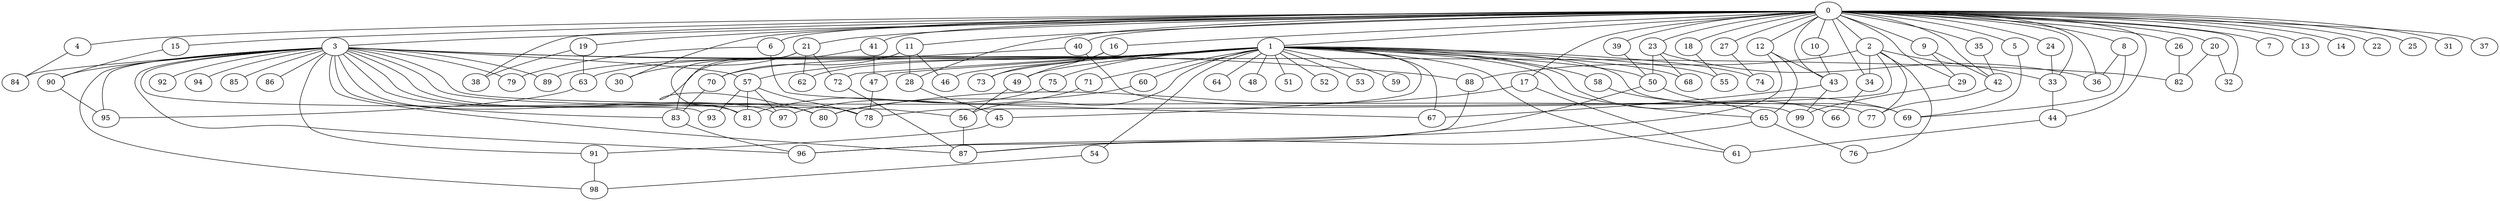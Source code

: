 
graph graphname {
    0 -- 1
0 -- 2
0 -- 3
0 -- 4
0 -- 5
0 -- 6
0 -- 7
0 -- 8
0 -- 9
0 -- 10
0 -- 11
0 -- 12
0 -- 13
0 -- 14
0 -- 15
0 -- 16
0 -- 17
0 -- 18
0 -- 19
0 -- 20
0 -- 21
0 -- 22
0 -- 23
0 -- 24
0 -- 25
0 -- 26
0 -- 27
0 -- 28
0 -- 29
0 -- 30
0 -- 31
0 -- 32
0 -- 33
0 -- 34
0 -- 35
0 -- 36
0 -- 37
0 -- 38
0 -- 39
0 -- 40
0 -- 41
0 -- 42
0 -- 43
0 -- 44
1 -- 45
1 -- 46
1 -- 47
1 -- 48
1 -- 49
1 -- 50
1 -- 51
1 -- 52
1 -- 53
1 -- 54
1 -- 55
1 -- 56
1 -- 57
1 -- 58
1 -- 59
1 -- 60
1 -- 61
1 -- 62
1 -- 63
1 -- 64
1 -- 65
1 -- 66
1 -- 67
1 -- 68
1 -- 69
1 -- 70
1 -- 71
1 -- 72
1 -- 73
1 -- 74
1 -- 75
2 -- 76
2 -- 77
2 -- 34
2 -- 88
2 -- 78
2 -- 33
3 -- 78
3 -- 79
3 -- 80
3 -- 81
3 -- 82
3 -- 83
3 -- 84
3 -- 85
3 -- 86
3 -- 87
3 -- 88
3 -- 89
3 -- 90
3 -- 91
3 -- 92
3 -- 93
3 -- 94
3 -- 95
3 -- 96
3 -- 97
3 -- 98
3 -- 99
3 -- 57
3 -- 56
4 -- 84
5 -- 69
6 -- 67
6 -- 79
8 -- 36
8 -- 69
9 -- 29
9 -- 42
10 -- 43
11 -- 28
11 -- 46
11 -- 70
11 -- 83
12 -- 65
12 -- 96
12 -- 43
15 -- 90
16 -- 49
16 -- 73
17 -- 80
17 -- 61
18 -- 55
19 -- 63
19 -- 38
20 -- 32
20 -- 82
21 -- 81
21 -- 72
21 -- 30
21 -- 62
23 -- 50
23 -- 36
23 -- 68
24 -- 33
26 -- 82
27 -- 74
28 -- 45
29 -- 99
33 -- 44
34 -- 66
35 -- 42
39 -- 50
40 -- 89
40 -- 77
41 -- 80
41 -- 47
42 -- 77
43 -- 99
43 -- 67
44 -- 61
45 -- 91
47 -- 78
49 -- 56
50 -- 87
50 -- 65
54 -- 98
56 -- 87
57 -- 97
57 -- 93
57 -- 78
57 -- 81
58 -- 69
60 -- 80
63 -- 95
65 -- 87
65 -- 76
70 -- 83
71 -- 97
72 -- 87
75 -- 81
83 -- 96
88 -- 96
90 -- 95
91 -- 98

}

